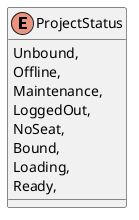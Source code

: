 @startuml
enum ProjectStatus {
    Unbound,
    Offline,
    Maintenance,
    LoggedOut,
    NoSeat,
    Bound,
    Loading,
    Ready,
}
@enduml

